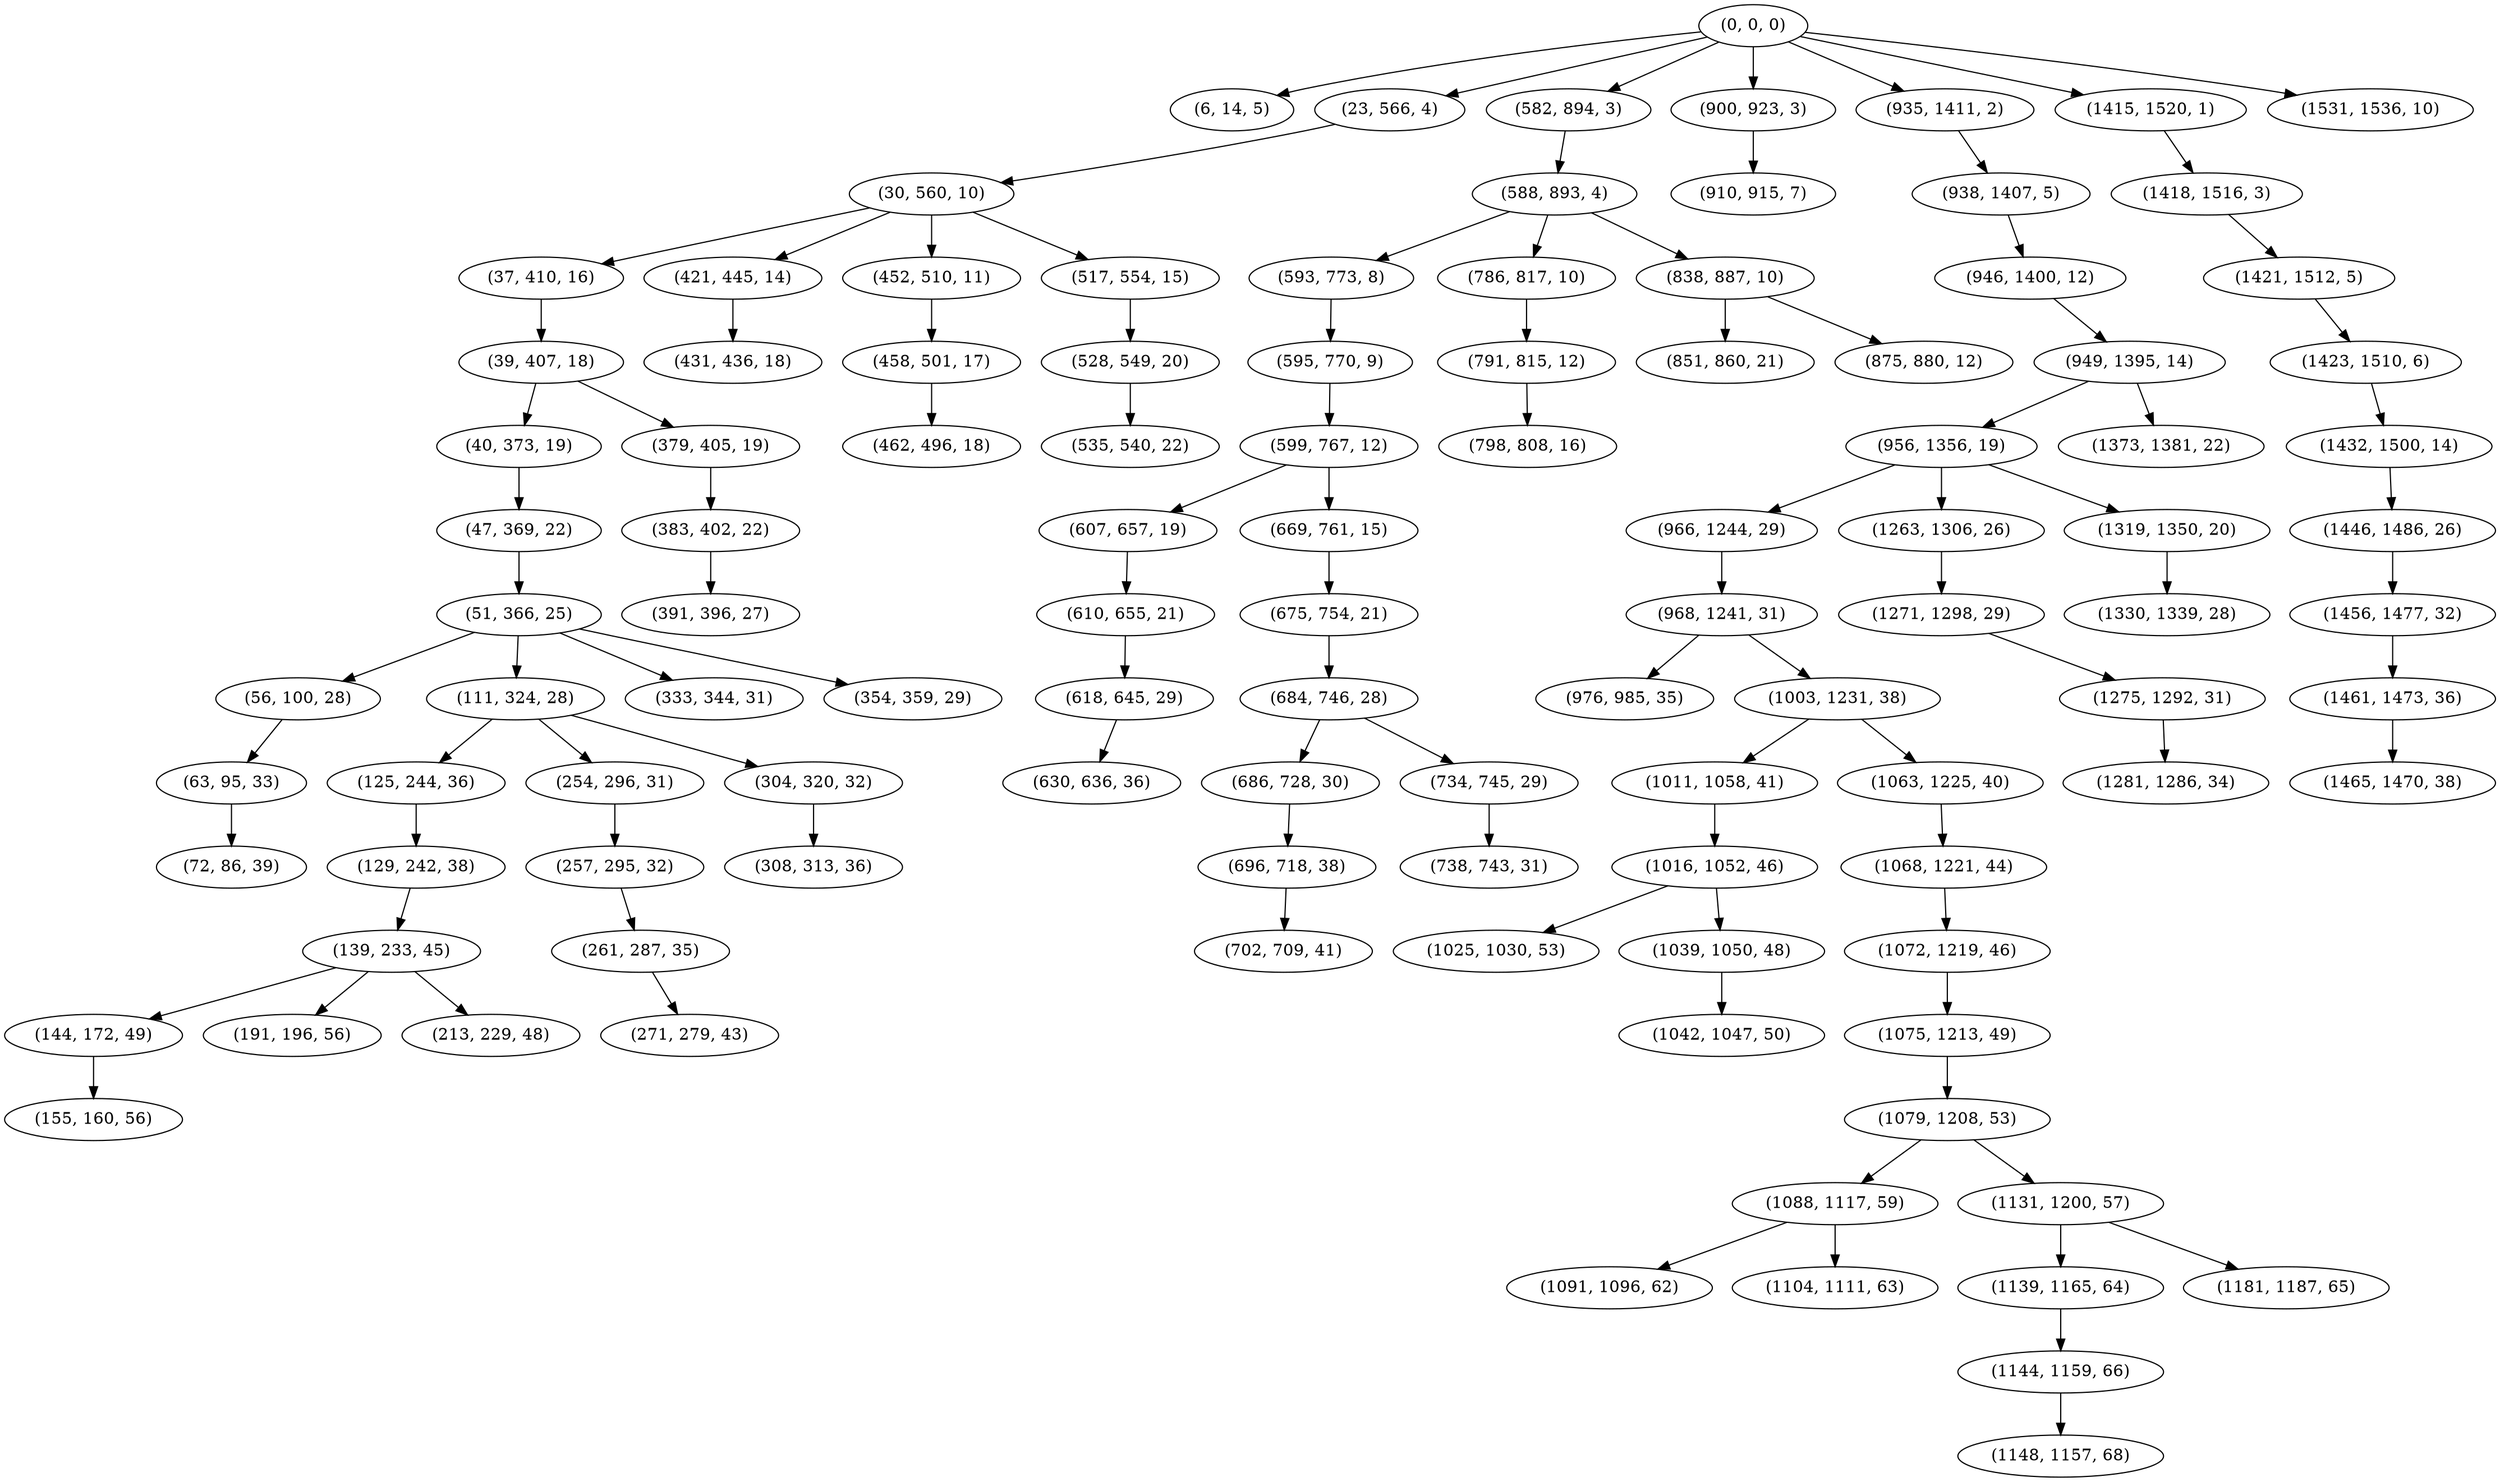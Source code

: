 digraph tree {
    "(0, 0, 0)";
    "(6, 14, 5)";
    "(23, 566, 4)";
    "(30, 560, 10)";
    "(37, 410, 16)";
    "(39, 407, 18)";
    "(40, 373, 19)";
    "(47, 369, 22)";
    "(51, 366, 25)";
    "(56, 100, 28)";
    "(63, 95, 33)";
    "(72, 86, 39)";
    "(111, 324, 28)";
    "(125, 244, 36)";
    "(129, 242, 38)";
    "(139, 233, 45)";
    "(144, 172, 49)";
    "(155, 160, 56)";
    "(191, 196, 56)";
    "(213, 229, 48)";
    "(254, 296, 31)";
    "(257, 295, 32)";
    "(261, 287, 35)";
    "(271, 279, 43)";
    "(304, 320, 32)";
    "(308, 313, 36)";
    "(333, 344, 31)";
    "(354, 359, 29)";
    "(379, 405, 19)";
    "(383, 402, 22)";
    "(391, 396, 27)";
    "(421, 445, 14)";
    "(431, 436, 18)";
    "(452, 510, 11)";
    "(458, 501, 17)";
    "(462, 496, 18)";
    "(517, 554, 15)";
    "(528, 549, 20)";
    "(535, 540, 22)";
    "(582, 894, 3)";
    "(588, 893, 4)";
    "(593, 773, 8)";
    "(595, 770, 9)";
    "(599, 767, 12)";
    "(607, 657, 19)";
    "(610, 655, 21)";
    "(618, 645, 29)";
    "(630, 636, 36)";
    "(669, 761, 15)";
    "(675, 754, 21)";
    "(684, 746, 28)";
    "(686, 728, 30)";
    "(696, 718, 38)";
    "(702, 709, 41)";
    "(734, 745, 29)";
    "(738, 743, 31)";
    "(786, 817, 10)";
    "(791, 815, 12)";
    "(798, 808, 16)";
    "(838, 887, 10)";
    "(851, 860, 21)";
    "(875, 880, 12)";
    "(900, 923, 3)";
    "(910, 915, 7)";
    "(935, 1411, 2)";
    "(938, 1407, 5)";
    "(946, 1400, 12)";
    "(949, 1395, 14)";
    "(956, 1356, 19)";
    "(966, 1244, 29)";
    "(968, 1241, 31)";
    "(976, 985, 35)";
    "(1003, 1231, 38)";
    "(1011, 1058, 41)";
    "(1016, 1052, 46)";
    "(1025, 1030, 53)";
    "(1039, 1050, 48)";
    "(1042, 1047, 50)";
    "(1063, 1225, 40)";
    "(1068, 1221, 44)";
    "(1072, 1219, 46)";
    "(1075, 1213, 49)";
    "(1079, 1208, 53)";
    "(1088, 1117, 59)";
    "(1091, 1096, 62)";
    "(1104, 1111, 63)";
    "(1131, 1200, 57)";
    "(1139, 1165, 64)";
    "(1144, 1159, 66)";
    "(1148, 1157, 68)";
    "(1181, 1187, 65)";
    "(1263, 1306, 26)";
    "(1271, 1298, 29)";
    "(1275, 1292, 31)";
    "(1281, 1286, 34)";
    "(1319, 1350, 20)";
    "(1330, 1339, 28)";
    "(1373, 1381, 22)";
    "(1415, 1520, 1)";
    "(1418, 1516, 3)";
    "(1421, 1512, 5)";
    "(1423, 1510, 6)";
    "(1432, 1500, 14)";
    "(1446, 1486, 26)";
    "(1456, 1477, 32)";
    "(1461, 1473, 36)";
    "(1465, 1470, 38)";
    "(1531, 1536, 10)";
    "(0, 0, 0)" -> "(6, 14, 5)";
    "(0, 0, 0)" -> "(23, 566, 4)";
    "(0, 0, 0)" -> "(582, 894, 3)";
    "(0, 0, 0)" -> "(900, 923, 3)";
    "(0, 0, 0)" -> "(935, 1411, 2)";
    "(0, 0, 0)" -> "(1415, 1520, 1)";
    "(0, 0, 0)" -> "(1531, 1536, 10)";
    "(23, 566, 4)" -> "(30, 560, 10)";
    "(30, 560, 10)" -> "(37, 410, 16)";
    "(30, 560, 10)" -> "(421, 445, 14)";
    "(30, 560, 10)" -> "(452, 510, 11)";
    "(30, 560, 10)" -> "(517, 554, 15)";
    "(37, 410, 16)" -> "(39, 407, 18)";
    "(39, 407, 18)" -> "(40, 373, 19)";
    "(39, 407, 18)" -> "(379, 405, 19)";
    "(40, 373, 19)" -> "(47, 369, 22)";
    "(47, 369, 22)" -> "(51, 366, 25)";
    "(51, 366, 25)" -> "(56, 100, 28)";
    "(51, 366, 25)" -> "(111, 324, 28)";
    "(51, 366, 25)" -> "(333, 344, 31)";
    "(51, 366, 25)" -> "(354, 359, 29)";
    "(56, 100, 28)" -> "(63, 95, 33)";
    "(63, 95, 33)" -> "(72, 86, 39)";
    "(111, 324, 28)" -> "(125, 244, 36)";
    "(111, 324, 28)" -> "(254, 296, 31)";
    "(111, 324, 28)" -> "(304, 320, 32)";
    "(125, 244, 36)" -> "(129, 242, 38)";
    "(129, 242, 38)" -> "(139, 233, 45)";
    "(139, 233, 45)" -> "(144, 172, 49)";
    "(139, 233, 45)" -> "(191, 196, 56)";
    "(139, 233, 45)" -> "(213, 229, 48)";
    "(144, 172, 49)" -> "(155, 160, 56)";
    "(254, 296, 31)" -> "(257, 295, 32)";
    "(257, 295, 32)" -> "(261, 287, 35)";
    "(261, 287, 35)" -> "(271, 279, 43)";
    "(304, 320, 32)" -> "(308, 313, 36)";
    "(379, 405, 19)" -> "(383, 402, 22)";
    "(383, 402, 22)" -> "(391, 396, 27)";
    "(421, 445, 14)" -> "(431, 436, 18)";
    "(452, 510, 11)" -> "(458, 501, 17)";
    "(458, 501, 17)" -> "(462, 496, 18)";
    "(517, 554, 15)" -> "(528, 549, 20)";
    "(528, 549, 20)" -> "(535, 540, 22)";
    "(582, 894, 3)" -> "(588, 893, 4)";
    "(588, 893, 4)" -> "(593, 773, 8)";
    "(588, 893, 4)" -> "(786, 817, 10)";
    "(588, 893, 4)" -> "(838, 887, 10)";
    "(593, 773, 8)" -> "(595, 770, 9)";
    "(595, 770, 9)" -> "(599, 767, 12)";
    "(599, 767, 12)" -> "(607, 657, 19)";
    "(599, 767, 12)" -> "(669, 761, 15)";
    "(607, 657, 19)" -> "(610, 655, 21)";
    "(610, 655, 21)" -> "(618, 645, 29)";
    "(618, 645, 29)" -> "(630, 636, 36)";
    "(669, 761, 15)" -> "(675, 754, 21)";
    "(675, 754, 21)" -> "(684, 746, 28)";
    "(684, 746, 28)" -> "(686, 728, 30)";
    "(684, 746, 28)" -> "(734, 745, 29)";
    "(686, 728, 30)" -> "(696, 718, 38)";
    "(696, 718, 38)" -> "(702, 709, 41)";
    "(734, 745, 29)" -> "(738, 743, 31)";
    "(786, 817, 10)" -> "(791, 815, 12)";
    "(791, 815, 12)" -> "(798, 808, 16)";
    "(838, 887, 10)" -> "(851, 860, 21)";
    "(838, 887, 10)" -> "(875, 880, 12)";
    "(900, 923, 3)" -> "(910, 915, 7)";
    "(935, 1411, 2)" -> "(938, 1407, 5)";
    "(938, 1407, 5)" -> "(946, 1400, 12)";
    "(946, 1400, 12)" -> "(949, 1395, 14)";
    "(949, 1395, 14)" -> "(956, 1356, 19)";
    "(949, 1395, 14)" -> "(1373, 1381, 22)";
    "(956, 1356, 19)" -> "(966, 1244, 29)";
    "(956, 1356, 19)" -> "(1263, 1306, 26)";
    "(956, 1356, 19)" -> "(1319, 1350, 20)";
    "(966, 1244, 29)" -> "(968, 1241, 31)";
    "(968, 1241, 31)" -> "(976, 985, 35)";
    "(968, 1241, 31)" -> "(1003, 1231, 38)";
    "(1003, 1231, 38)" -> "(1011, 1058, 41)";
    "(1003, 1231, 38)" -> "(1063, 1225, 40)";
    "(1011, 1058, 41)" -> "(1016, 1052, 46)";
    "(1016, 1052, 46)" -> "(1025, 1030, 53)";
    "(1016, 1052, 46)" -> "(1039, 1050, 48)";
    "(1039, 1050, 48)" -> "(1042, 1047, 50)";
    "(1063, 1225, 40)" -> "(1068, 1221, 44)";
    "(1068, 1221, 44)" -> "(1072, 1219, 46)";
    "(1072, 1219, 46)" -> "(1075, 1213, 49)";
    "(1075, 1213, 49)" -> "(1079, 1208, 53)";
    "(1079, 1208, 53)" -> "(1088, 1117, 59)";
    "(1079, 1208, 53)" -> "(1131, 1200, 57)";
    "(1088, 1117, 59)" -> "(1091, 1096, 62)";
    "(1088, 1117, 59)" -> "(1104, 1111, 63)";
    "(1131, 1200, 57)" -> "(1139, 1165, 64)";
    "(1131, 1200, 57)" -> "(1181, 1187, 65)";
    "(1139, 1165, 64)" -> "(1144, 1159, 66)";
    "(1144, 1159, 66)" -> "(1148, 1157, 68)";
    "(1263, 1306, 26)" -> "(1271, 1298, 29)";
    "(1271, 1298, 29)" -> "(1275, 1292, 31)";
    "(1275, 1292, 31)" -> "(1281, 1286, 34)";
    "(1319, 1350, 20)" -> "(1330, 1339, 28)";
    "(1415, 1520, 1)" -> "(1418, 1516, 3)";
    "(1418, 1516, 3)" -> "(1421, 1512, 5)";
    "(1421, 1512, 5)" -> "(1423, 1510, 6)";
    "(1423, 1510, 6)" -> "(1432, 1500, 14)";
    "(1432, 1500, 14)" -> "(1446, 1486, 26)";
    "(1446, 1486, 26)" -> "(1456, 1477, 32)";
    "(1456, 1477, 32)" -> "(1461, 1473, 36)";
    "(1461, 1473, 36)" -> "(1465, 1470, 38)";
}
